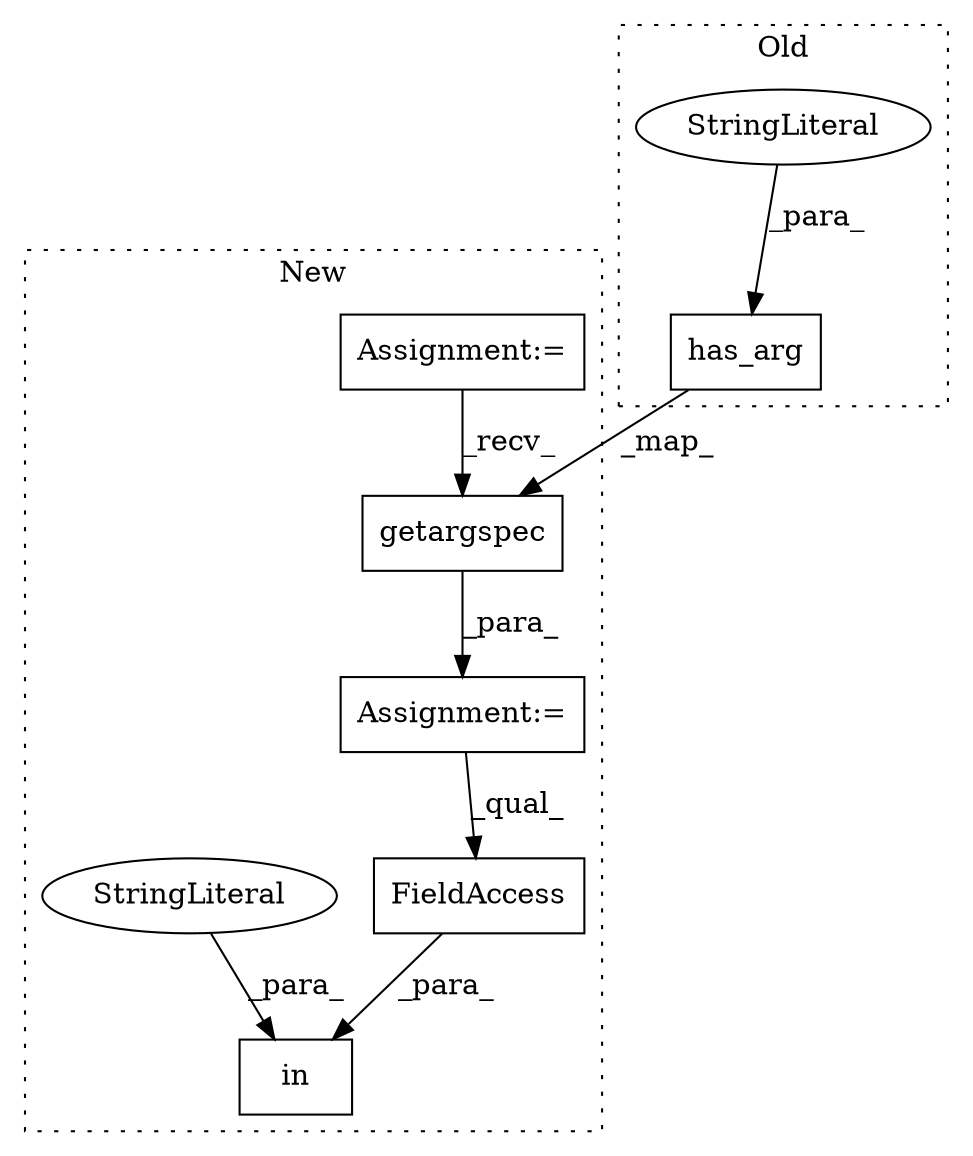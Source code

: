 digraph G {
subgraph cluster0 {
1 [label="has_arg" a="32" s="12911,12939" l="8,1" shape="box"];
5 [label="StringLiteral" a="45" s="12933" l="6" shape="ellipse"];
label = "Old";
style="dotted";
}
subgraph cluster1 {
2 [label="getargspec" a="32" s="12954,12978" l="11,1" shape="box"];
3 [label="Assignment:=" a="7" s="12845" l="7" shape="box"];
4 [label="in" a="105" s="12993" l="23" shape="box"];
6 [label="StringLiteral" a="45" s="12993" l="6" shape="ellipse"];
7 [label="FieldAccess" a="22" s="13003" l="13" shape="box"];
8 [label="Assignment:=" a="7" s="12945" l="1" shape="box"];
label = "New";
style="dotted";
}
1 -> 2 [label="_map_"];
2 -> 8 [label="_para_"];
3 -> 2 [label="_recv_"];
5 -> 1 [label="_para_"];
6 -> 4 [label="_para_"];
7 -> 4 [label="_para_"];
8 -> 7 [label="_qual_"];
}